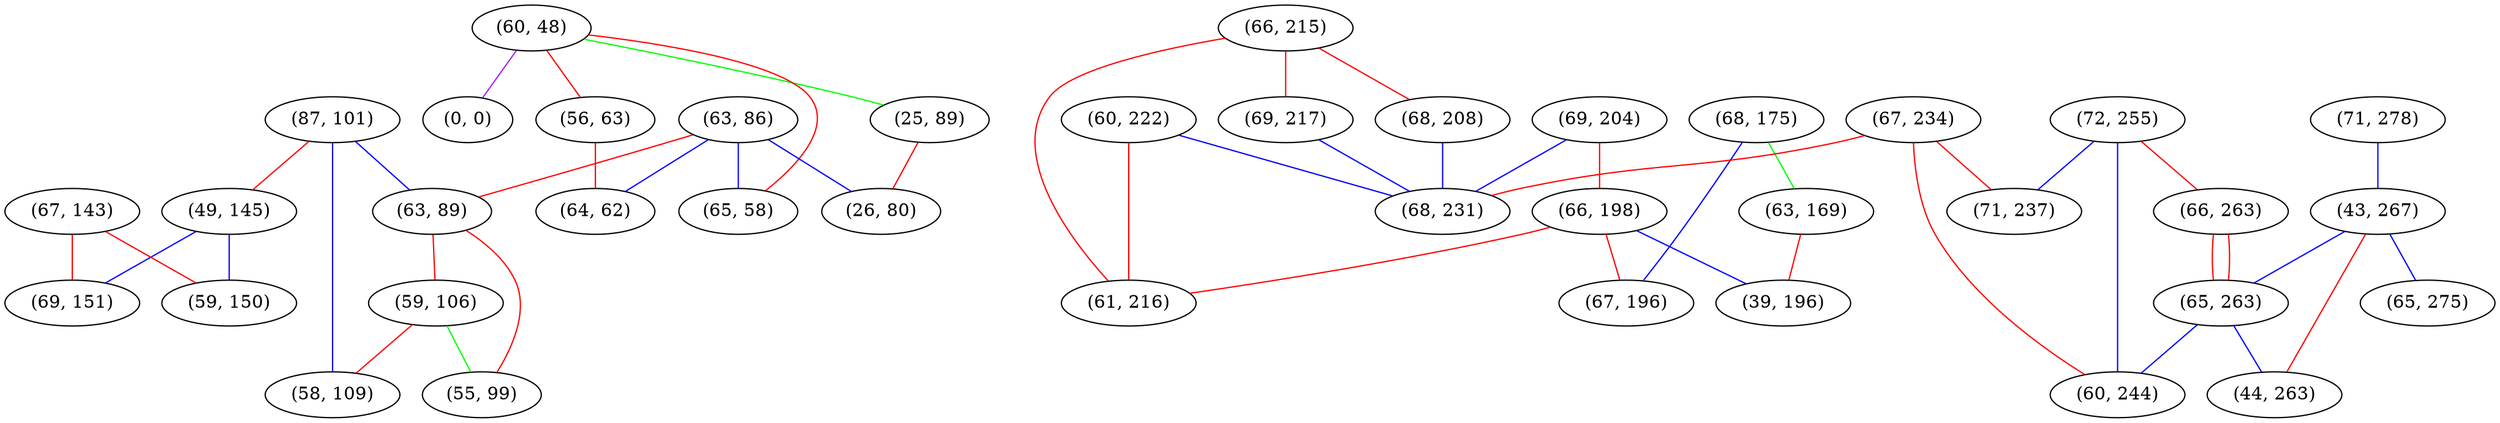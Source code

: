 graph "" {
"(87, 101)";
"(60, 222)";
"(60, 48)";
"(68, 175)";
"(25, 89)";
"(72, 255)";
"(63, 86)";
"(0, 0)";
"(63, 89)";
"(71, 278)";
"(49, 145)";
"(66, 263)";
"(43, 267)";
"(65, 58)";
"(69, 204)";
"(66, 215)";
"(69, 217)";
"(59, 106)";
"(65, 263)";
"(67, 234)";
"(67, 143)";
"(66, 198)";
"(63, 169)";
"(71, 237)";
"(68, 208)";
"(39, 196)";
"(55, 99)";
"(60, 244)";
"(61, 216)";
"(26, 80)";
"(58, 109)";
"(69, 151)";
"(56, 63)";
"(68, 231)";
"(44, 263)";
"(65, 275)";
"(64, 62)";
"(67, 196)";
"(59, 150)";
"(87, 101)" -- "(58, 109)"  [color=blue, key=0, weight=3];
"(87, 101)" -- "(49, 145)"  [color=red, key=0, weight=1];
"(87, 101)" -- "(63, 89)"  [color=blue, key=0, weight=3];
"(60, 222)" -- "(68, 231)"  [color=blue, key=0, weight=3];
"(60, 222)" -- "(61, 216)"  [color=red, key=0, weight=1];
"(60, 48)" -- "(65, 58)"  [color=red, key=0, weight=1];
"(60, 48)" -- "(0, 0)"  [color=purple, key=0, weight=4];
"(60, 48)" -- "(25, 89)"  [color=green, key=0, weight=2];
"(60, 48)" -- "(56, 63)"  [color=red, key=0, weight=1];
"(68, 175)" -- "(67, 196)"  [color=blue, key=0, weight=3];
"(68, 175)" -- "(63, 169)"  [color=green, key=0, weight=2];
"(25, 89)" -- "(26, 80)"  [color=red, key=0, weight=1];
"(72, 255)" -- "(66, 263)"  [color=red, key=0, weight=1];
"(72, 255)" -- "(71, 237)"  [color=blue, key=0, weight=3];
"(72, 255)" -- "(60, 244)"  [color=blue, key=0, weight=3];
"(63, 86)" -- "(65, 58)"  [color=blue, key=0, weight=3];
"(63, 86)" -- "(26, 80)"  [color=blue, key=0, weight=3];
"(63, 86)" -- "(64, 62)"  [color=blue, key=0, weight=3];
"(63, 86)" -- "(63, 89)"  [color=red, key=0, weight=1];
"(63, 89)" -- "(55, 99)"  [color=red, key=0, weight=1];
"(63, 89)" -- "(59, 106)"  [color=red, key=0, weight=1];
"(71, 278)" -- "(43, 267)"  [color=blue, key=0, weight=3];
"(49, 145)" -- "(69, 151)"  [color=blue, key=0, weight=3];
"(49, 145)" -- "(59, 150)"  [color=blue, key=0, weight=3];
"(66, 263)" -- "(65, 263)"  [color=red, key=0, weight=1];
"(66, 263)" -- "(65, 263)"  [color=red, key=1, weight=1];
"(43, 267)" -- "(44, 263)"  [color=red, key=0, weight=1];
"(43, 267)" -- "(65, 275)"  [color=blue, key=0, weight=3];
"(43, 267)" -- "(65, 263)"  [color=blue, key=0, weight=3];
"(69, 204)" -- "(68, 231)"  [color=blue, key=0, weight=3];
"(69, 204)" -- "(66, 198)"  [color=red, key=0, weight=1];
"(66, 215)" -- "(69, 217)"  [color=red, key=0, weight=1];
"(66, 215)" -- "(61, 216)"  [color=red, key=0, weight=1];
"(66, 215)" -- "(68, 208)"  [color=red, key=0, weight=1];
"(69, 217)" -- "(68, 231)"  [color=blue, key=0, weight=3];
"(59, 106)" -- "(55, 99)"  [color=green, key=0, weight=2];
"(59, 106)" -- "(58, 109)"  [color=red, key=0, weight=1];
"(65, 263)" -- "(44, 263)"  [color=blue, key=0, weight=3];
"(65, 263)" -- "(60, 244)"  [color=blue, key=0, weight=3];
"(67, 234)" -- "(71, 237)"  [color=red, key=0, weight=1];
"(67, 234)" -- "(60, 244)"  [color=red, key=0, weight=1];
"(67, 234)" -- "(68, 231)"  [color=red, key=0, weight=1];
"(67, 143)" -- "(69, 151)"  [color=red, key=0, weight=1];
"(67, 143)" -- "(59, 150)"  [color=red, key=0, weight=1];
"(66, 198)" -- "(39, 196)"  [color=blue, key=0, weight=3];
"(66, 198)" -- "(67, 196)"  [color=red, key=0, weight=1];
"(66, 198)" -- "(61, 216)"  [color=red, key=0, weight=1];
"(63, 169)" -- "(39, 196)"  [color=red, key=0, weight=1];
"(68, 208)" -- "(68, 231)"  [color=blue, key=0, weight=3];
"(56, 63)" -- "(64, 62)"  [color=red, key=0, weight=1];
}

